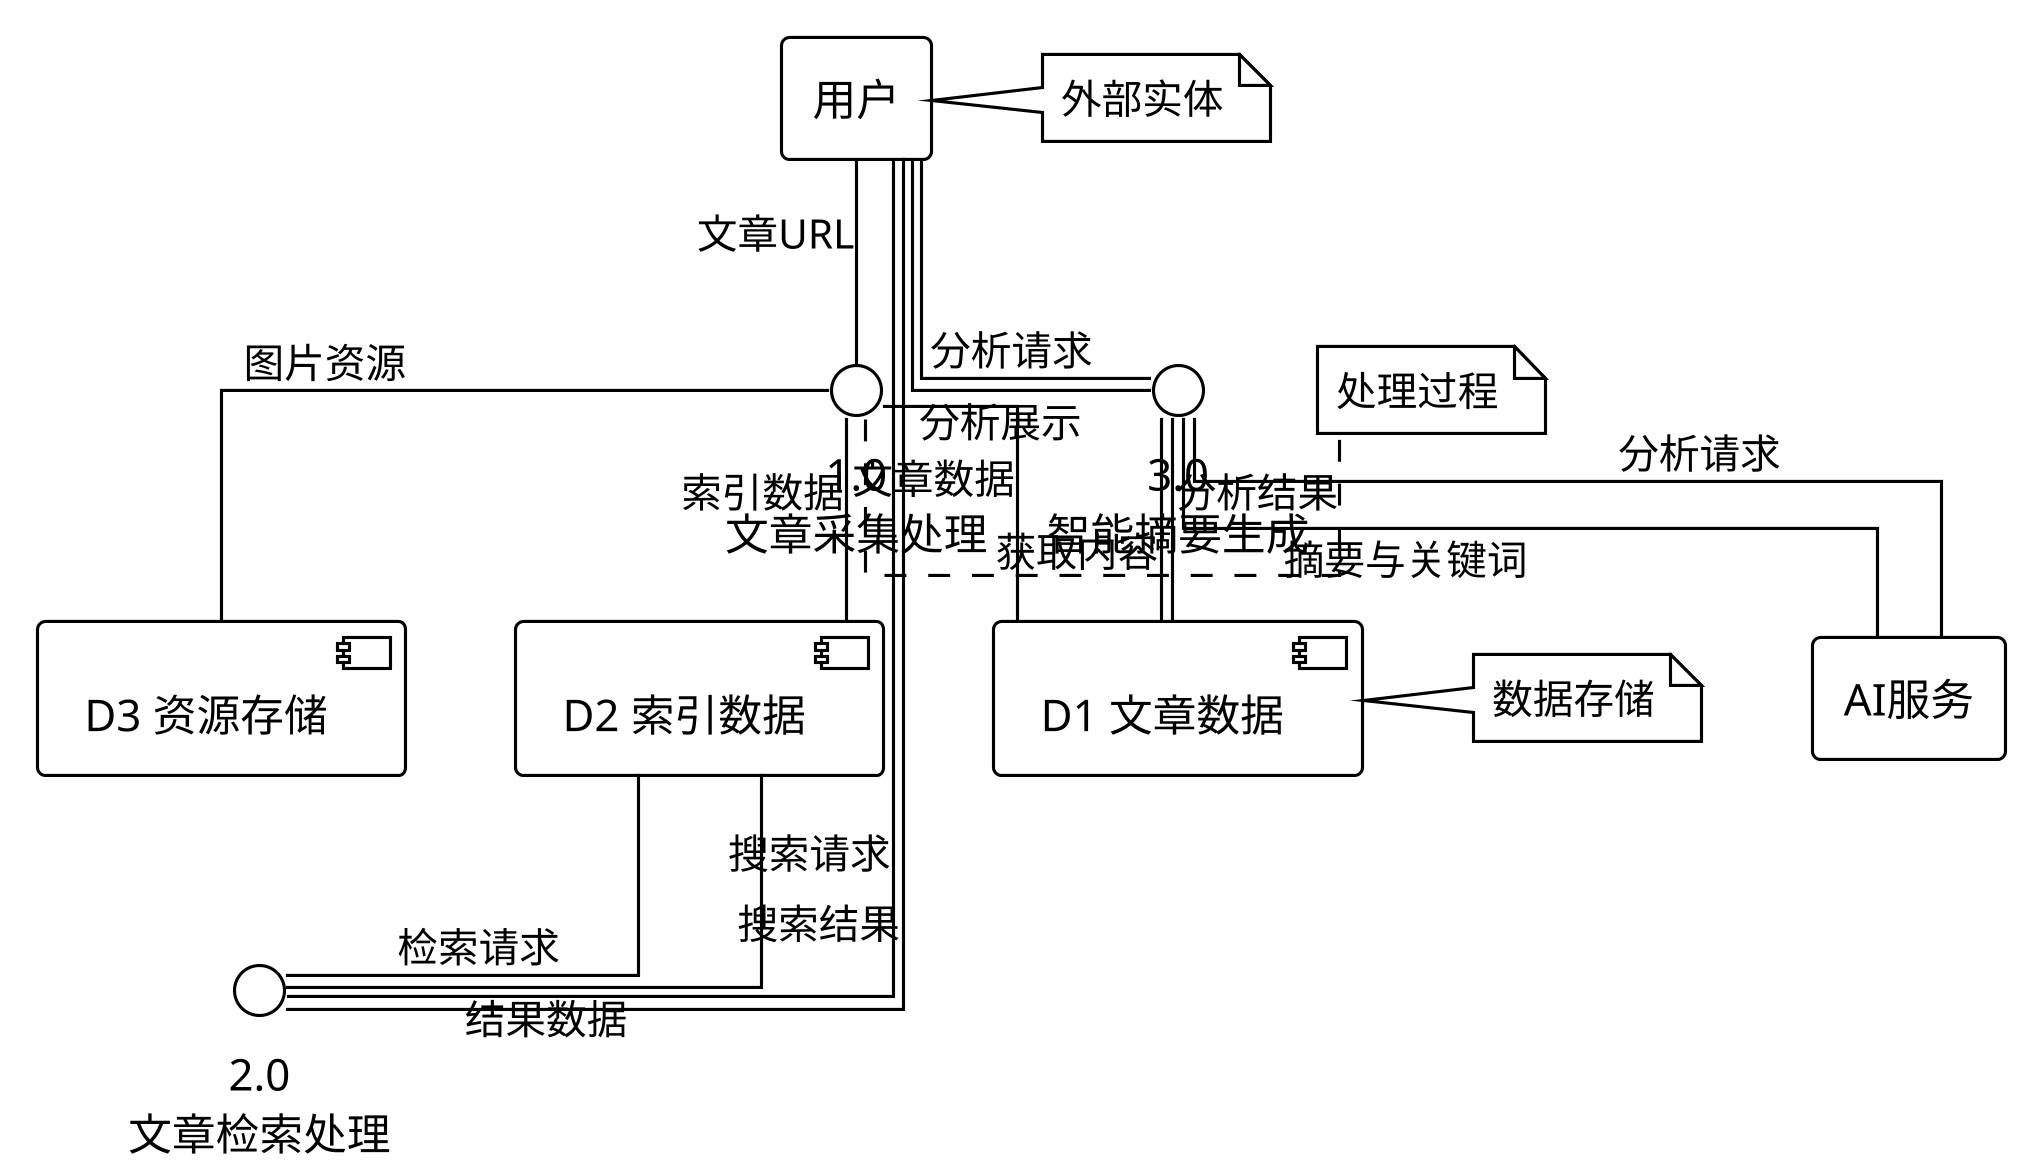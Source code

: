 @startuml 标准数据流图
!theme plain
skinparam dpi 300
skinparam defaultTextAlignment center
skinparam shadowing false
skinparam BackgroundColor white
skinparam linetype ortho

' 自定义形状
!define RECTANGLE(x) <size:12>x</size>
!define CIRCLE(x) <size:12>x</size>
!define DISK(x) <size:12>x</size>
!define SQUARE(x) <size:12>x</size>

' DFD标准元素
rectangle "用户" as User #white
circle "1.0\n文章采集处理" as Process1 #white 
circle "2.0\n文章检索处理" as Process2 #white
circle "3.0\n智能摘要生成" as Process3 #white
rectangle "AI服务" as AI #white
component "D1 文章数据" as DB #white
component "D2 索引数据" as LuceneDB #white
component "D3 资源存储" as FS #white

' 数据流
User -- Process1 : 文章URL
Process1 -- DB : 文章数据
Process1 -- FS : 图片资源
Process1 -- LuceneDB : 索引数据

User -- Process2 : 搜索请求
Process2 -- LuceneDB : 检索请求
LuceneDB -- Process2 : 结果数据
Process2 -- User : 搜索结果

User -- Process3 : 分析请求
Process3 -- DB : 获取内容
Process3 -- AI : 分析请求
AI -- Process3 : 摘要与关键词
Process3 -- DB : 分析结果
Process3 -- User : 分析展示

' 注解
note right of User
  外部实体
end note

note right of Process1
  处理过程
end note

note right of DB
  数据存储
end note

@enduml 